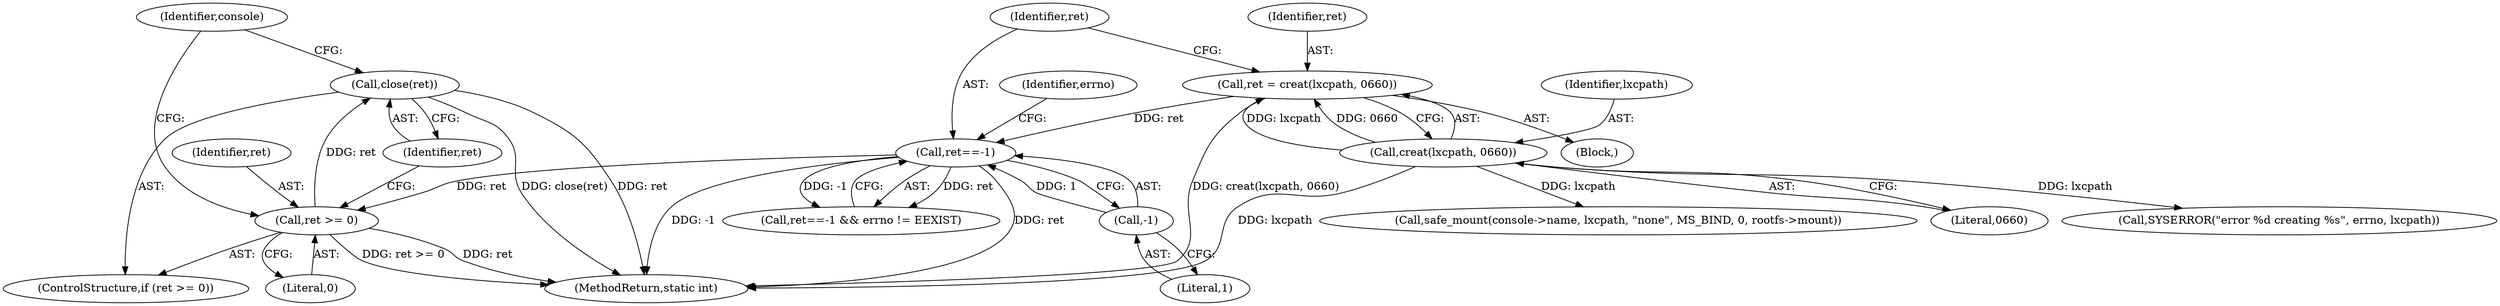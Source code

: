 digraph "0_lxc_592fd47a6245508b79fe6ac819fe6d3b2c1289be_11@API" {
"1000224" [label="(Call,close(ret))"];
"1000221" [label="(Call,ret >= 0)"];
"1000205" [label="(Call,ret==-1)"];
"1000198" [label="(Call,ret = creat(lxcpath, 0660))"];
"1000200" [label="(Call,creat(lxcpath, 0660))"];
"1000207" [label="(Call,-1)"];
"1000224" [label="(Call,close(ret))"];
"1000204" [label="(Call,ret==-1 && errno != EEXIST)"];
"1000220" [label="(ControlStructure,if (ret >= 0))"];
"1000200" [label="(Call,creat(lxcpath, 0660))"];
"1000210" [label="(Identifier,errno)"];
"1000296" [label="(MethodReturn,static int)"];
"1000198" [label="(Call,ret = creat(lxcpath, 0660))"];
"1000229" [label="(Identifier,console)"];
"1000205" [label="(Call,ret==-1)"];
"1000201" [label="(Identifier,lxcpath)"];
"1000213" [label="(Call,SYSERROR(\"error %d creating %s\", errno, lxcpath))"];
"1000106" [label="(Block,)"];
"1000221" [label="(Call,ret >= 0)"];
"1000206" [label="(Identifier,ret)"];
"1000238" [label="(Call,safe_mount(console->name, lxcpath, \"none\", MS_BIND, 0, rootfs->mount))"];
"1000223" [label="(Literal,0)"];
"1000225" [label="(Identifier,ret)"];
"1000208" [label="(Literal,1)"];
"1000202" [label="(Literal,0660)"];
"1000222" [label="(Identifier,ret)"];
"1000199" [label="(Identifier,ret)"];
"1000207" [label="(Call,-1)"];
"1000224" -> "1000220"  [label="AST: "];
"1000224" -> "1000225"  [label="CFG: "];
"1000225" -> "1000224"  [label="AST: "];
"1000229" -> "1000224"  [label="CFG: "];
"1000224" -> "1000296"  [label="DDG: ret"];
"1000224" -> "1000296"  [label="DDG: close(ret)"];
"1000221" -> "1000224"  [label="DDG: ret"];
"1000221" -> "1000220"  [label="AST: "];
"1000221" -> "1000223"  [label="CFG: "];
"1000222" -> "1000221"  [label="AST: "];
"1000223" -> "1000221"  [label="AST: "];
"1000225" -> "1000221"  [label="CFG: "];
"1000229" -> "1000221"  [label="CFG: "];
"1000221" -> "1000296"  [label="DDG: ret >= 0"];
"1000221" -> "1000296"  [label="DDG: ret"];
"1000205" -> "1000221"  [label="DDG: ret"];
"1000205" -> "1000204"  [label="AST: "];
"1000205" -> "1000207"  [label="CFG: "];
"1000206" -> "1000205"  [label="AST: "];
"1000207" -> "1000205"  [label="AST: "];
"1000210" -> "1000205"  [label="CFG: "];
"1000204" -> "1000205"  [label="CFG: "];
"1000205" -> "1000296"  [label="DDG: ret"];
"1000205" -> "1000296"  [label="DDG: -1"];
"1000205" -> "1000204"  [label="DDG: ret"];
"1000205" -> "1000204"  [label="DDG: -1"];
"1000198" -> "1000205"  [label="DDG: ret"];
"1000207" -> "1000205"  [label="DDG: 1"];
"1000198" -> "1000106"  [label="AST: "];
"1000198" -> "1000200"  [label="CFG: "];
"1000199" -> "1000198"  [label="AST: "];
"1000200" -> "1000198"  [label="AST: "];
"1000206" -> "1000198"  [label="CFG: "];
"1000198" -> "1000296"  [label="DDG: creat(lxcpath, 0660)"];
"1000200" -> "1000198"  [label="DDG: lxcpath"];
"1000200" -> "1000198"  [label="DDG: 0660"];
"1000200" -> "1000202"  [label="CFG: "];
"1000201" -> "1000200"  [label="AST: "];
"1000202" -> "1000200"  [label="AST: "];
"1000200" -> "1000296"  [label="DDG: lxcpath"];
"1000200" -> "1000213"  [label="DDG: lxcpath"];
"1000200" -> "1000238"  [label="DDG: lxcpath"];
"1000207" -> "1000208"  [label="CFG: "];
"1000208" -> "1000207"  [label="AST: "];
}
